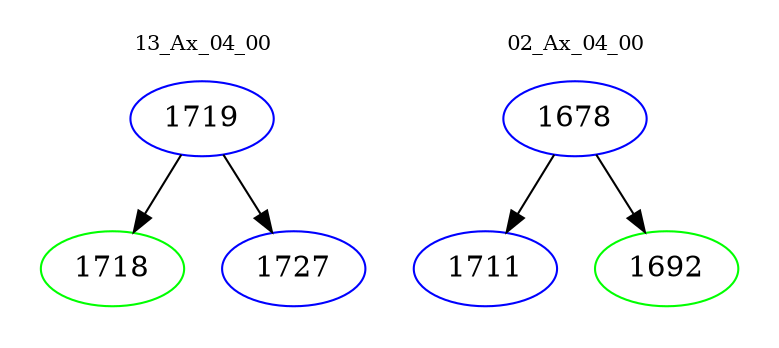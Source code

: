 digraph{
subgraph cluster_0 {
color = white
label = "13_Ax_04_00";
fontsize=10;
T0_1719 [label="1719", color="blue"]
T0_1719 -> T0_1718 [color="black"]
T0_1718 [label="1718", color="green"]
T0_1719 -> T0_1727 [color="black"]
T0_1727 [label="1727", color="blue"]
}
subgraph cluster_1 {
color = white
label = "02_Ax_04_00";
fontsize=10;
T1_1678 [label="1678", color="blue"]
T1_1678 -> T1_1711 [color="black"]
T1_1711 [label="1711", color="blue"]
T1_1678 -> T1_1692 [color="black"]
T1_1692 [label="1692", color="green"]
}
}
